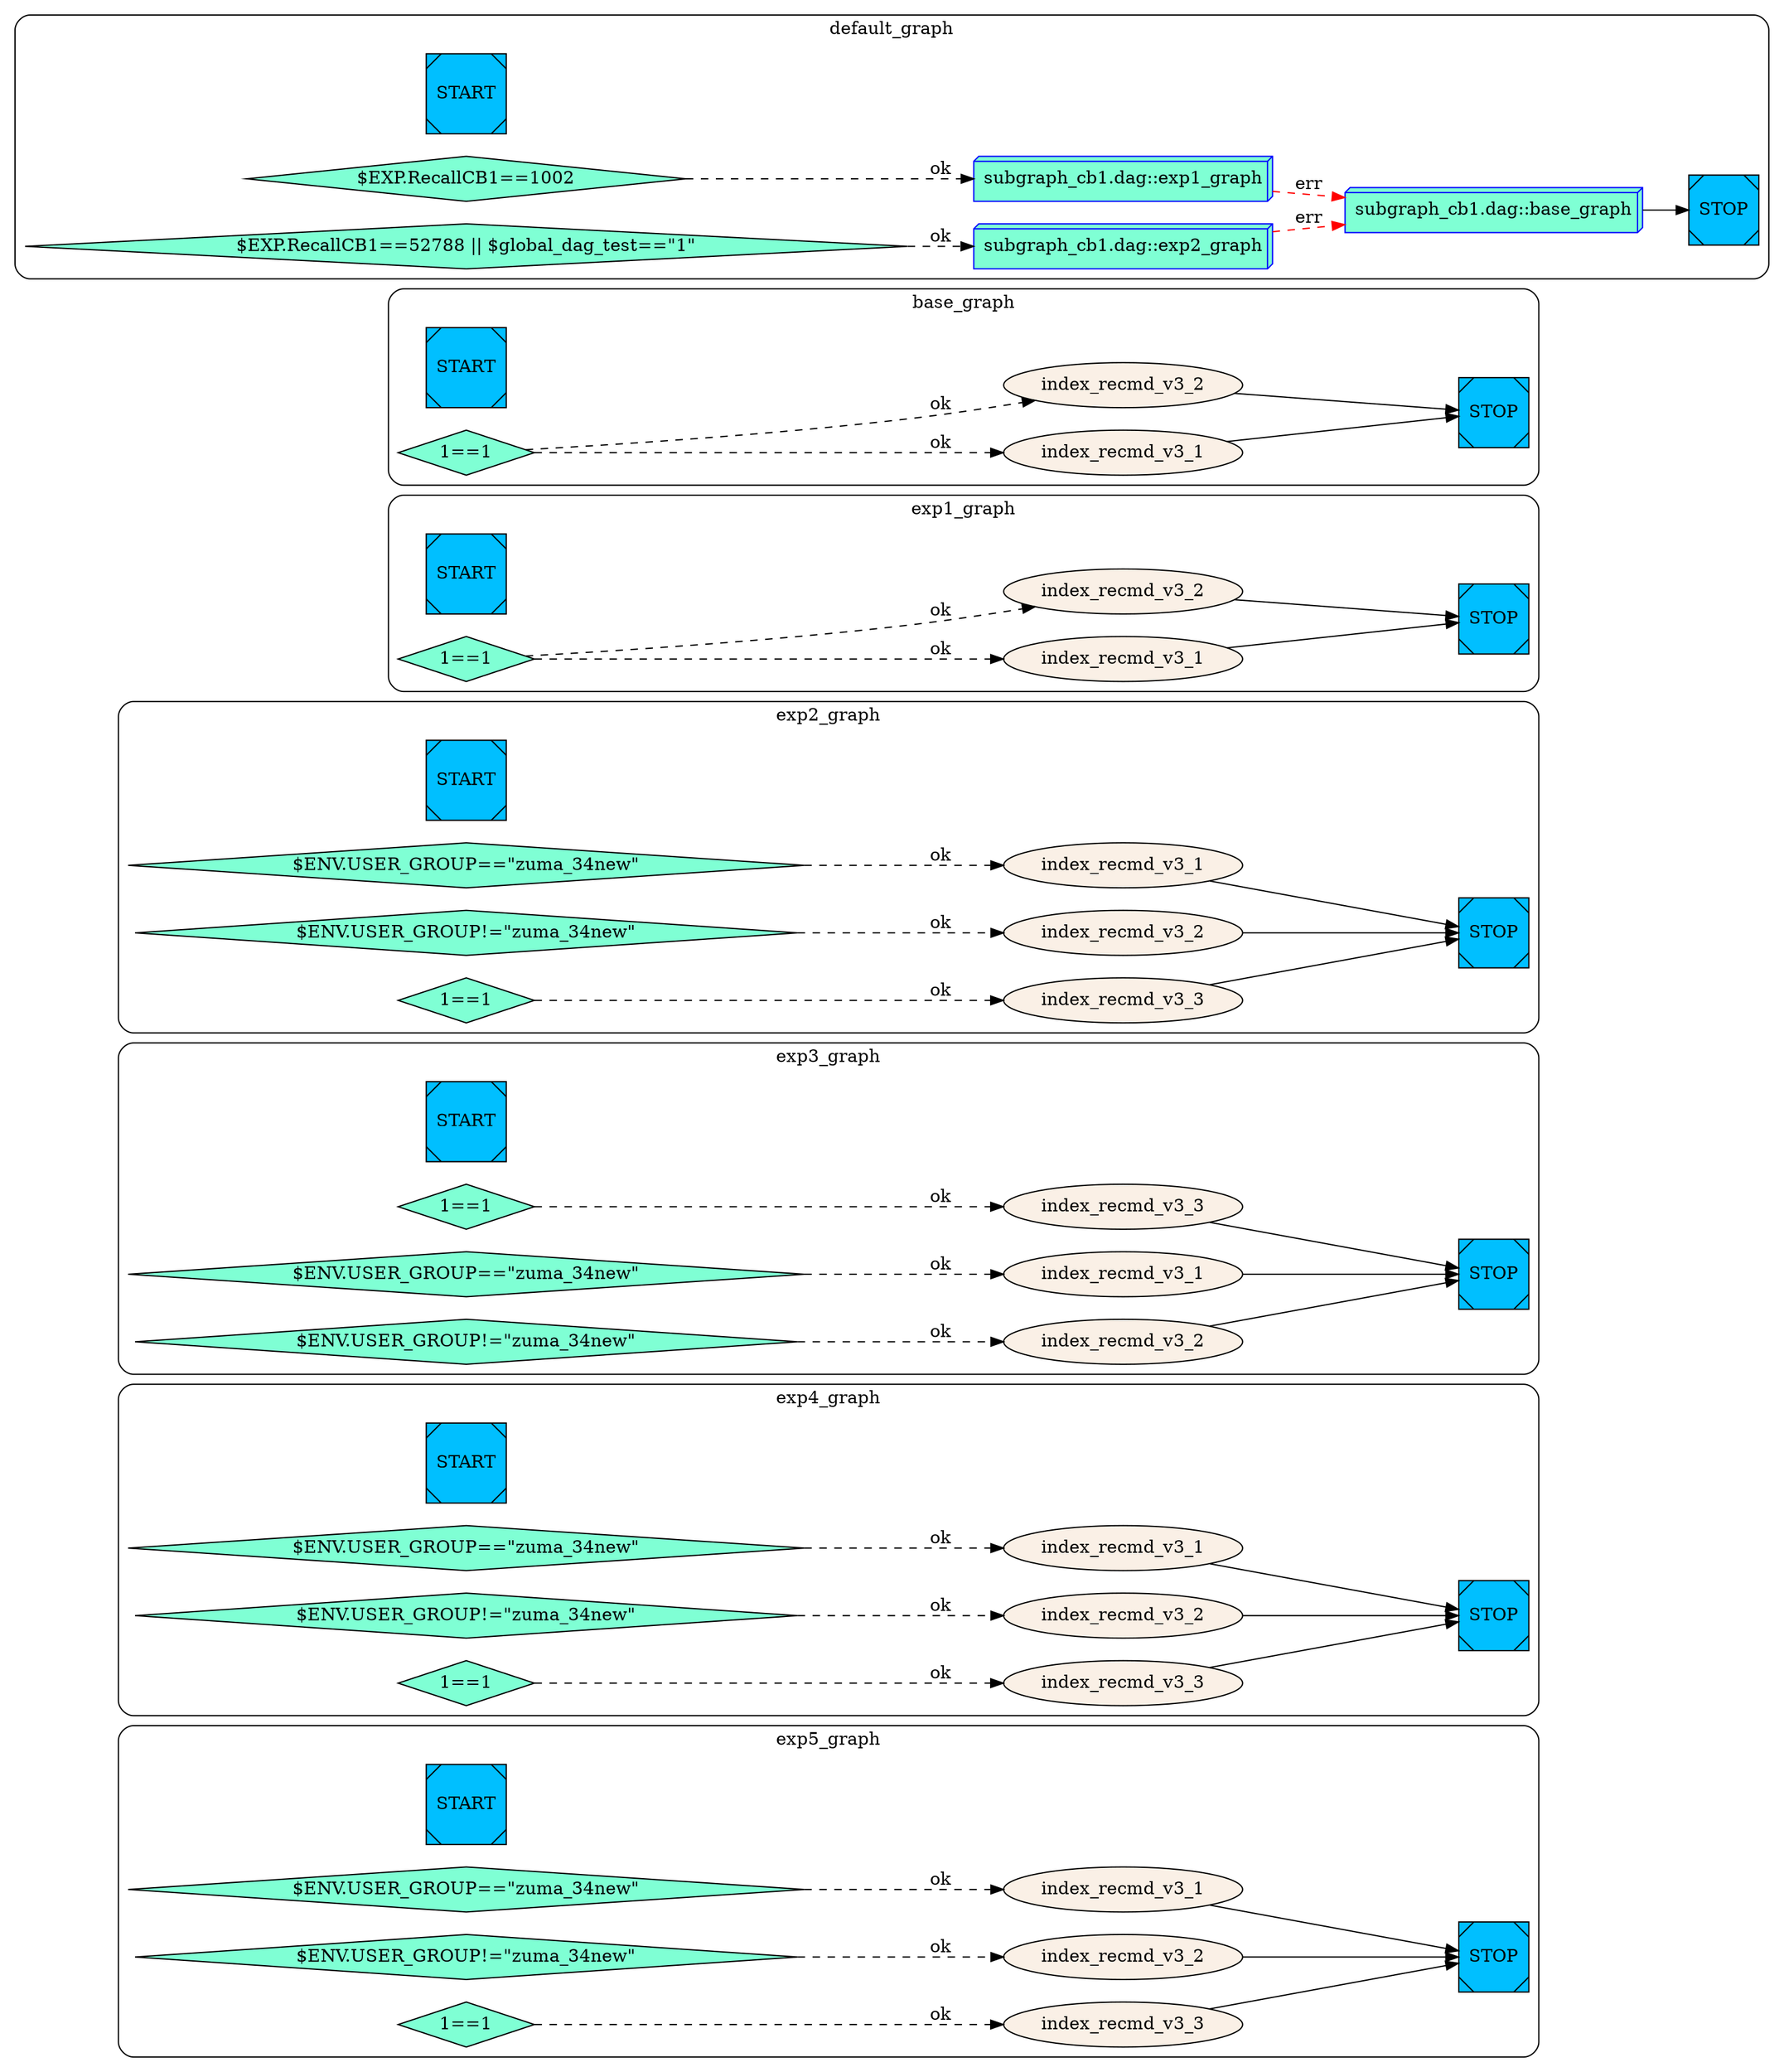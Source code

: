 digraph G {
    rankdir=LR;
  subgraph cluster_exp5_graph{
    style = rounded;
    label = "exp5_graph";
    exp5_graph__START__[color=black fillcolor=deepskyblue style=filled shape=Msquare label="START"];
    exp5_graph__STOP__[color=black fillcolor=deepskyblue style=filled shape=Msquare label="STOP"];
    exp5_graph_index_recmd_v3_3 [label="index_recmd_v3_3" color=black fillcolor=linen style=filled];
    exp5_graph_exp5_graph_0 [label="$ENV.USER_GROUP==\"zuma_34new\"" shape=diamond color=black fillcolor=aquamarine style=filled];
    exp5_graph_index_recmd_v3_1 [label="index_recmd_v3_1" color=black fillcolor=linen style=filled];
    exp5_graph_exp5_graph_1 [label="$ENV.USER_GROUP!=\"zuma_34new\"" shape=diamond color=black fillcolor=aquamarine style=filled];
    exp5_graph_index_recmd_v3_2 [label="index_recmd_v3_2" color=black fillcolor=linen style=filled];
    exp5_graph_exp5_graph_2 [label="1==1" shape=diamond color=black fillcolor=aquamarine style=filled];
    exp5_graph_index_recmd_v3_1 -> exp5_graph__STOP__;
    exp5_graph_exp5_graph_0 -> exp5_graph_index_recmd_v3_1 [style=dashed label="ok"];
    exp5_graph_index_recmd_v3_2 -> exp5_graph__STOP__;
    exp5_graph_exp5_graph_1 -> exp5_graph_index_recmd_v3_2 [style=dashed label="ok"];
    exp5_graph_index_recmd_v3_3 -> exp5_graph__STOP__;
    exp5_graph_exp5_graph_2 -> exp5_graph_index_recmd_v3_3 [style=dashed label="ok"];
};
  subgraph cluster_exp4_graph{
    style = rounded;
    label = "exp4_graph";
    exp4_graph__START__[color=black fillcolor=deepskyblue style=filled shape=Msquare label="START"];
    exp4_graph__STOP__[color=black fillcolor=deepskyblue style=filled shape=Msquare label="STOP"];
    exp4_graph_index_recmd_v3_3 [label="index_recmd_v3_3" color=black fillcolor=linen style=filled];
    exp4_graph_exp4_graph_0 [label="$ENV.USER_GROUP==\"zuma_34new\"" shape=diamond color=black fillcolor=aquamarine style=filled];
    exp4_graph_index_recmd_v3_1 [label="index_recmd_v3_1" color=black fillcolor=linen style=filled];
    exp4_graph_exp4_graph_1 [label="$ENV.USER_GROUP!=\"zuma_34new\"" shape=diamond color=black fillcolor=aquamarine style=filled];
    exp4_graph_index_recmd_v3_2 [label="index_recmd_v3_2" color=black fillcolor=linen style=filled];
    exp4_graph_exp4_graph_2 [label="1==1" shape=diamond color=black fillcolor=aquamarine style=filled];
    exp4_graph_index_recmd_v3_1 -> exp4_graph__STOP__;
    exp4_graph_exp4_graph_0 -> exp4_graph_index_recmd_v3_1 [style=dashed label="ok"];
    exp4_graph_index_recmd_v3_2 -> exp4_graph__STOP__;
    exp4_graph_exp4_graph_1 -> exp4_graph_index_recmd_v3_2 [style=dashed label="ok"];
    exp4_graph_index_recmd_v3_3 -> exp4_graph__STOP__;
    exp4_graph_exp4_graph_2 -> exp4_graph_index_recmd_v3_3 [style=dashed label="ok"];
};
  subgraph cluster_exp3_graph{
    style = rounded;
    label = "exp3_graph";
    exp3_graph__START__[color=black fillcolor=deepskyblue style=filled shape=Msquare label="START"];
    exp3_graph__STOP__[color=black fillcolor=deepskyblue style=filled shape=Msquare label="STOP"];
    exp3_graph_exp3_graph_2 [label="1==1" shape=diamond color=black fillcolor=aquamarine style=filled];
    exp3_graph_index_recmd_v3_3 [label="index_recmd_v3_3" color=black fillcolor=linen style=filled];
    exp3_graph_exp3_graph_0 [label="$ENV.USER_GROUP==\"zuma_34new\"" shape=diamond color=black fillcolor=aquamarine style=filled];
    exp3_graph_index_recmd_v3_1 [label="index_recmd_v3_1" color=black fillcolor=linen style=filled];
    exp3_graph_exp3_graph_1 [label="$ENV.USER_GROUP!=\"zuma_34new\"" shape=diamond color=black fillcolor=aquamarine style=filled];
    exp3_graph_index_recmd_v3_2 [label="index_recmd_v3_2" color=black fillcolor=linen style=filled];
    exp3_graph_index_recmd_v3_3 -> exp3_graph__STOP__;
    exp3_graph_exp3_graph_2 -> exp3_graph_index_recmd_v3_3 [style=dashed label="ok"];
    exp3_graph_index_recmd_v3_1 -> exp3_graph__STOP__;
    exp3_graph_exp3_graph_0 -> exp3_graph_index_recmd_v3_1 [style=dashed label="ok"];
    exp3_graph_index_recmd_v3_2 -> exp3_graph__STOP__;
    exp3_graph_exp3_graph_1 -> exp3_graph_index_recmd_v3_2 [style=dashed label="ok"];
};
  subgraph cluster_exp2_graph{
    style = rounded;
    label = "exp2_graph";
    exp2_graph__START__[color=black fillcolor=deepskyblue style=filled shape=Msquare label="START"];
    exp2_graph__STOP__[color=black fillcolor=deepskyblue style=filled shape=Msquare label="STOP"];
    exp2_graph_index_recmd_v3_3 [label="index_recmd_v3_3" color=black fillcolor=linen style=filled];
    exp2_graph_exp2_graph_0 [label="$ENV.USER_GROUP==\"zuma_34new\"" shape=diamond color=black fillcolor=aquamarine style=filled];
    exp2_graph_index_recmd_v3_1 [label="index_recmd_v3_1" color=black fillcolor=linen style=filled];
    exp2_graph_exp2_graph_1 [label="$ENV.USER_GROUP!=\"zuma_34new\"" shape=diamond color=black fillcolor=aquamarine style=filled];
    exp2_graph_index_recmd_v3_2 [label="index_recmd_v3_2" color=black fillcolor=linen style=filled];
    exp2_graph_exp2_graph_2 [label="1==1" shape=diamond color=black fillcolor=aquamarine style=filled];
    exp2_graph_index_recmd_v3_2 -> exp2_graph__STOP__;
    exp2_graph_exp2_graph_1 -> exp2_graph_index_recmd_v3_2 [style=dashed label="ok"];
    exp2_graph_index_recmd_v3_3 -> exp2_graph__STOP__;
    exp2_graph_exp2_graph_2 -> exp2_graph_index_recmd_v3_3 [style=dashed label="ok"];
    exp2_graph_index_recmd_v3_1 -> exp2_graph__STOP__;
    exp2_graph_exp2_graph_0 -> exp2_graph_index_recmd_v3_1 [style=dashed label="ok"];
};
  subgraph cluster_exp1_graph{
    style = rounded;
    label = "exp1_graph";
    exp1_graph__START__[color=black fillcolor=deepskyblue style=filled shape=Msquare label="START"];
    exp1_graph__STOP__[color=black fillcolor=deepskyblue style=filled shape=Msquare label="STOP"];
    exp1_graph_exp1_graph_0 [label="1==1" shape=diamond color=black fillcolor=aquamarine style=filled];
    exp1_graph_index_recmd_v3_1 [label="index_recmd_v3_1" color=black fillcolor=linen style=filled];
    exp1_graph_index_recmd_v3_2 [label="index_recmd_v3_2" color=black fillcolor=linen style=filled];
    exp1_graph_index_recmd_v3_1 -> exp1_graph__STOP__;
    exp1_graph_exp1_graph_0 -> exp1_graph_index_recmd_v3_1 [style=dashed label="ok"];
    exp1_graph_index_recmd_v3_2 -> exp1_graph__STOP__;
    exp1_graph_exp1_graph_0 -> exp1_graph_index_recmd_v3_2 [style=dashed label="ok"];
};
  subgraph cluster_base_graph{
    style = rounded;
    label = "base_graph";
    base_graph__START__[color=black fillcolor=deepskyblue style=filled shape=Msquare label="START"];
    base_graph__STOP__[color=black fillcolor=deepskyblue style=filled shape=Msquare label="STOP"];
    base_graph_base_graph_0 [label="1==1" shape=diamond color=black fillcolor=aquamarine style=filled];
    base_graph_index_recmd_v3_1 [label="index_recmd_v3_1" color=black fillcolor=linen style=filled];
    base_graph_index_recmd_v3_2 [label="index_recmd_v3_2" color=black fillcolor=linen style=filled];
    base_graph_index_recmd_v3_2 -> base_graph__STOP__;
    base_graph_base_graph_0 -> base_graph_index_recmd_v3_2 [style=dashed label="ok"];
    base_graph_index_recmd_v3_1 -> base_graph__STOP__;
    base_graph_base_graph_0 -> base_graph_index_recmd_v3_1 [style=dashed label="ok"];
};
  subgraph cluster_default_graph{
    style = rounded;
    label = "default_graph";
    default_graph__START__[color=black fillcolor=deepskyblue style=filled shape=Msquare label="START"];
    default_graph__STOP__[color=black fillcolor=deepskyblue style=filled shape=Msquare label="STOP"];
    default_graph_subgraph_invoke_base_graph [label="subgraph_cb1.dag::base_graph" shape=box3d, color=blue fillcolor=aquamarine style=filled];
    default_graph_default_graph_0 [label="$EXP.RecallCB1==1002" shape=diamond color=black fillcolor=aquamarine style=filled];
    default_graph_subgraph_invoke_exp1_graph [label="subgraph_cb1.dag::exp1_graph" shape=box3d, color=blue fillcolor=aquamarine style=filled];
    default_graph_default_graph_1 [label="$EXP.RecallCB1==52788 || $global_dag_test==\"1\"" shape=diamond color=black fillcolor=aquamarine style=filled];
    default_graph_subgraph_invoke_base_exp_graph [label="subgraph_cb1.dag::exp2_graph" shape=box3d, color=blue fillcolor=aquamarine style=filled];
    default_graph_default_graph_0 -> default_graph_subgraph_invoke_exp1_graph [style=dashed label="ok"];
    default_graph_default_graph_1 -> default_graph_subgraph_invoke_base_exp_graph [style=dashed label="ok"];
    default_graph_subgraph_invoke_base_graph -> default_graph__STOP__;
    default_graph_subgraph_invoke_exp1_graph -> default_graph_subgraph_invoke_base_graph [style=dashed color=red label="err"];
    default_graph_subgraph_invoke_base_exp_graph -> default_graph_subgraph_invoke_base_graph [style=dashed color=red label="err"];
};
}
